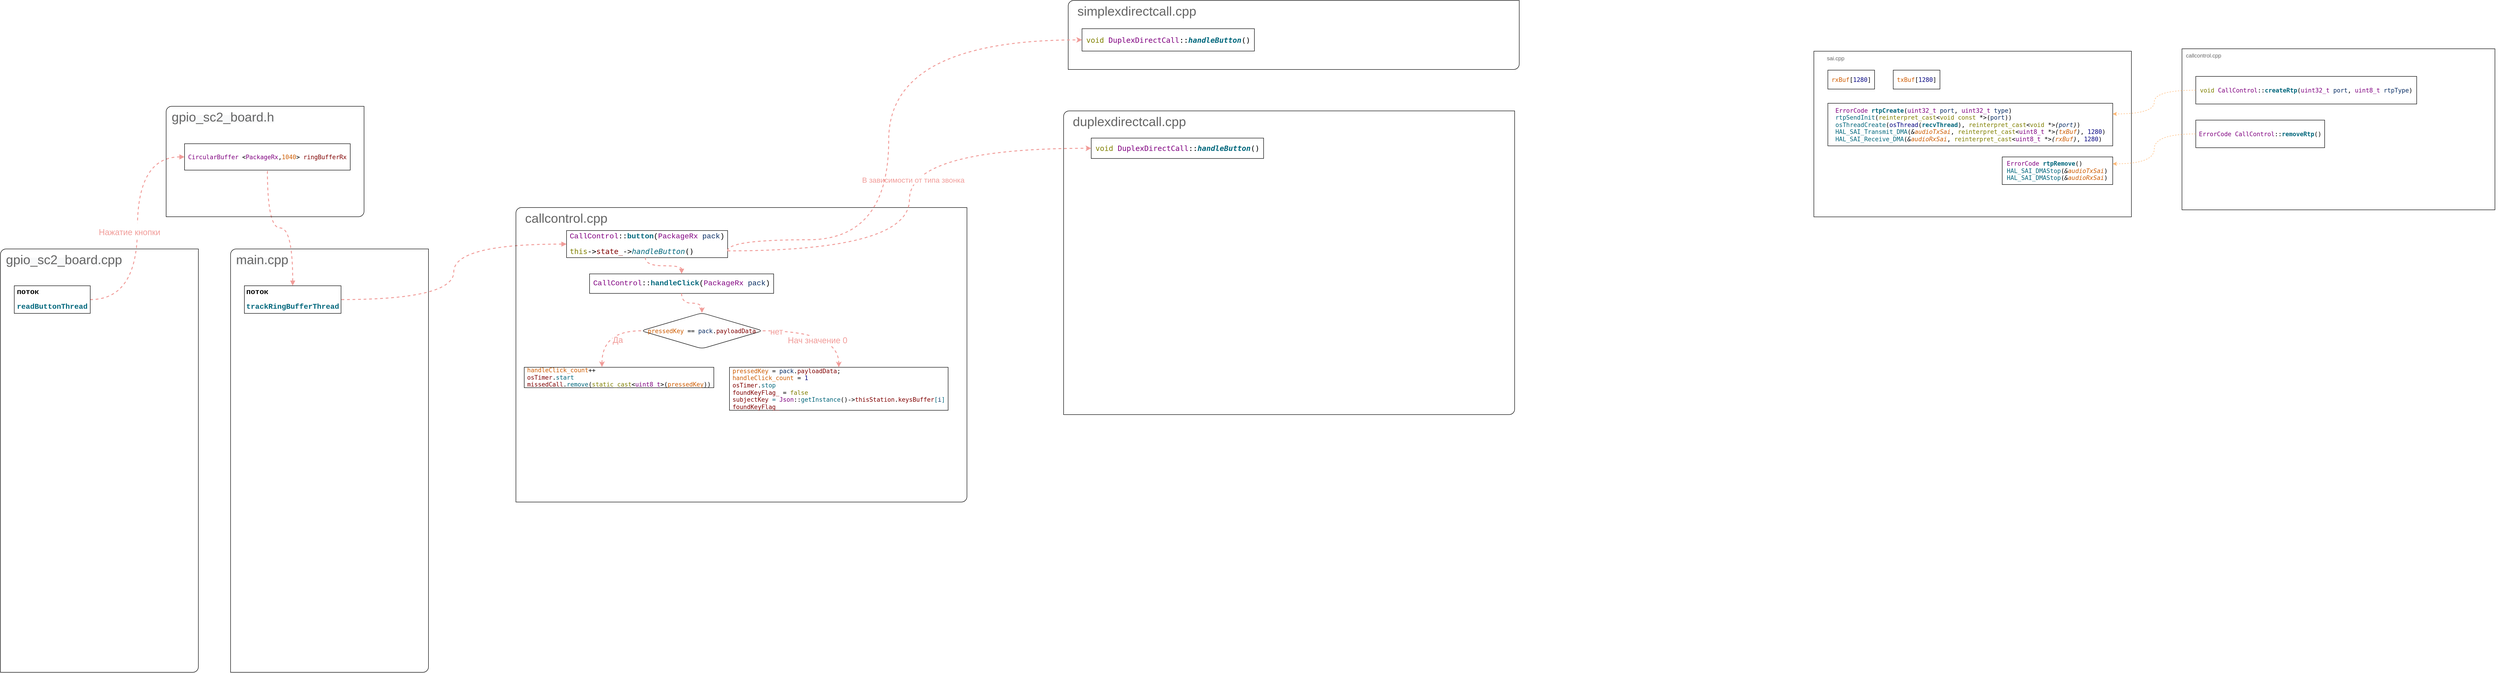 <mxfile version="19.0.2" type="device"><diagram id="HFC4o7VXz8tdsgXvQ095" name="Page-1"><mxGraphModel dx="3573" dy="2411" grid="1" gridSize="10" guides="1" tooltips="1" connect="1" arrows="1" fold="1" page="1" pageScale="1" pageWidth="2336" pageHeight="1654" math="0" shadow="0"><root><mxCell id="0"/><mxCell id="1" parent="0"/><object label="" id="BfFagwlpjobnbaaKY8XI-5"><mxCell style="endArrow=none;html=1;strokeWidth=2;rounded=0;entryX=1;entryY=0.5;entryDx=0;entryDy=0;exitX=0;exitY=0.5;exitDx=0;exitDy=0;edgeStyle=orthogonalEdgeStyle;curved=1;dashed=1;fillColor=#f8cecc;strokeColor=#F19C99;startArrow=block;startFill=1;" parent="1" source="BfFagwlpjobnbaaKY8XI-2" target="BfFagwlpjobnbaaKY8XI-1" edge="1"><mxGeometry width="50" height="50" relative="1" as="geometry"><mxPoint x="570" y="340" as="sourcePoint"/><mxPoint x="620" y="290" as="targetPoint"/></mxGeometry></mxCell></object><mxCell id="3C1o2CG4XGcSqVxZhcWw-43" value="&lt;font color=&quot;#f19c99&quot; style=&quot;font-size: 18px;&quot;&gt;Нажатие кнопки&lt;/font&gt;" style="edgeLabel;html=1;align=center;verticalAlign=middle;resizable=0;points=[];fontSize=28;fontColor=#666666;" parent="BfFagwlpjobnbaaKY8XI-5" vertex="1" connectable="0"><mxGeometry x="-0.072" relative="1" as="geometry"><mxPoint x="-18" y="23" as="offset"/></mxGeometry></mxCell><mxCell id="BfFagwlpjobnbaaKY8XI-10" value="" style="endArrow=none;html=1;rounded=0;fontColor=default;entryX=0.5;entryY=1;entryDx=0;entryDy=0;exitX=0.5;exitY=0;exitDx=0;exitDy=0;edgeStyle=orthogonalEdgeStyle;curved=1;dashed=1;strokeColor=#F19C99;strokeWidth=2;fillColor=#f8cecc;startArrow=block;startFill=1;" parent="1" source="BfFagwlpjobnbaaKY8XI-7" target="BfFagwlpjobnbaaKY8XI-2" edge="1"><mxGeometry width="50" height="50" relative="1" as="geometry"><mxPoint x="440" y="320" as="sourcePoint"/><mxPoint x="490" y="270" as="targetPoint"/></mxGeometry></mxCell><mxCell id="BfFagwlpjobnbaaKY8XI-11" value="" style="endArrow=none;dashed=1;html=1;strokeWidth=2;rounded=0;fontColor=default;curved=1;entryX=1;entryY=0.5;entryDx=0;entryDy=0;exitX=0;exitY=0.5;exitDx=0;exitDy=0;edgeStyle=orthogonalEdgeStyle;strokeColor=#F19C99;fillColor=#f8cecc;startArrow=block;startFill=1;" parent="1" source="BfFagwlpjobnbaaKY8XI-6" target="BfFagwlpjobnbaaKY8XI-7" edge="1"><mxGeometry width="50" height="50" relative="1" as="geometry"><mxPoint x="440" y="320" as="sourcePoint"/><mxPoint x="490" y="270" as="targetPoint"/></mxGeometry></mxCell><mxCell id="3C1o2CG4XGcSqVxZhcWw-24" value="" style="group" parent="1" vertex="1" connectable="0"><mxGeometry x="-500" y="-200" width="430" height="920" as="geometry"/></mxCell><mxCell id="3C1o2CG4XGcSqVxZhcWw-22" value="" style="verticalLabelPosition=bottom;verticalAlign=top;html=1;shape=mxgraph.basic.diag_round_rect;dx=6;rounded=1;fontSize=15;fontColor=#FF3333;fillColor=none;" parent="3C1o2CG4XGcSqVxZhcWw-24" vertex="1"><mxGeometry width="430" height="920" as="geometry"/></mxCell><mxCell id="3C1o2CG4XGcSqVxZhcWw-23" value="&lt;span style=&quot;font-family: Helvetica; font-style: normal; font-variant-ligatures: normal; font-variant-caps: normal; font-weight: 400; letter-spacing: normal; orphans: 2; text-align: left; text-indent: 0px; text-transform: none; widows: 2; word-spacing: 0px; -webkit-text-stroke-width: 0px; background-color: rgb(248, 249, 250); text-decoration-thickness: initial; text-decoration-style: initial; text-decoration-color: initial; float: none; display: inline !important;&quot;&gt;&lt;font color=&quot;#666666&quot; style=&quot;font-size: 28px;&quot;&gt;gpio_sc2_board.cpp&lt;/font&gt;&lt;/span&gt;" style="text;whiteSpace=wrap;html=1;fontSize=15;fontColor=#FF3333;" parent="3C1o2CG4XGcSqVxZhcWw-24" vertex="1"><mxGeometry x="10" y="-0.004" width="160" height="78.857" as="geometry"/></mxCell><mxCell id="BfFagwlpjobnbaaKY8XI-1" value="&lt;pre style=&quot;background: transparent; font-family: &amp;quot;Liberation Mono&amp;quot;, monospace; font-size: 10pt; text-align: start;&quot; class=&quot;western&quot;&gt;&lt;font color=&quot;#000000&quot;&gt;&lt;font style=&quot;font-size: 12pt;&quot;&gt;&lt;span style=&quot;background: transparent;&quot;&gt;&lt;b style=&quot;&quot;&gt;поток&lt;font color=&quot;#00677c&quot;&gt; &lt;/font&gt;&lt;/b&gt;&lt;/span&gt;&lt;/font&gt;&lt;/font&gt;&lt;/pre&gt;&lt;pre style=&quot;background: transparent; font-family: &amp;quot;Liberation Mono&amp;quot;, monospace; font-size: 10pt; text-align: start;&quot; class=&quot;western&quot;&gt;&lt;font color=&quot;#000000&quot;&gt;&lt;font style=&quot;font-size: 12pt;&quot;&gt;&lt;span style=&quot;background: transparent;&quot;&gt;&lt;font color=&quot;#00677c&quot;&gt;&lt;b&gt;readButtonThread&lt;/b&gt;&lt;/font&gt;&lt;/span&gt;&lt;/font&gt;&lt;/font&gt;&lt;/pre&gt;" style="rounded=0;whiteSpace=wrap;html=1;" parent="3C1o2CG4XGcSqVxZhcWw-24" vertex="1"><mxGeometry x="30" y="80" width="165.1" height="60" as="geometry"/></mxCell><mxCell id="3C1o2CG4XGcSqVxZhcWw-29" value="" style="group" parent="1" vertex="1" connectable="0"><mxGeometry y="-200" width="430" height="920" as="geometry"/></mxCell><mxCell id="3C1o2CG4XGcSqVxZhcWw-30" value="" style="verticalLabelPosition=bottom;verticalAlign=top;html=1;shape=mxgraph.basic.diag_round_rect;dx=6;rounded=1;fontSize=15;fontColor=#FF3333;fillColor=none;" parent="3C1o2CG4XGcSqVxZhcWw-29" vertex="1"><mxGeometry width="430" height="920" as="geometry"/></mxCell><mxCell id="3C1o2CG4XGcSqVxZhcWw-31" value="&lt;span style=&quot;font-family: Helvetica; font-style: normal; font-variant-ligatures: normal; font-variant-caps: normal; font-weight: 400; letter-spacing: normal; orphans: 2; text-align: left; text-indent: 0px; text-transform: none; widows: 2; word-spacing: 0px; -webkit-text-stroke-width: 0px; background-color: rgb(248, 249, 250); text-decoration-thickness: initial; text-decoration-style: initial; text-decoration-color: initial; float: none; line-height: 1.2; display: inline !important;&quot;&gt;&lt;font color=&quot;#666666&quot; style=&quot;font-size: 28px;&quot;&gt;main.cpp&lt;/font&gt;&lt;/span&gt;" style="text;whiteSpace=wrap;html=1;fontSize=15;fontColor=#FF3333;" parent="3C1o2CG4XGcSqVxZhcWw-29" vertex="1"><mxGeometry x="10" width="130" height="33.71" as="geometry"/></mxCell><mxCell id="BfFagwlpjobnbaaKY8XI-7" value="&lt;pre style=&quot;background: transparent; font-family: &amp;quot;Liberation Mono&amp;quot;, monospace; font-size: 10pt; text-align: start;&quot; class=&quot;western&quot;&gt;&lt;font color=&quot;#000000&quot;&gt;&lt;font style=&quot;font-size: 12pt;&quot;&gt;&lt;span style=&quot;background: transparent;&quot;&gt;&lt;b style=&quot;&quot;&gt;поток&lt;font color=&quot;#00677c&quot;&gt; &lt;/font&gt;&lt;/b&gt;&lt;/span&gt;&lt;/font&gt;&lt;/font&gt;&lt;/pre&gt;&lt;pre style=&quot;background: transparent; font-family: &amp;quot;Liberation Mono&amp;quot;, monospace; font-size: 10pt; text-align: start;&quot; class=&quot;western&quot;&gt;&lt;pre style=&quot;background: transparent; font-family: &amp;quot;Liberation Mono&amp;quot;, monospace; font-size: 10pt;&quot; class=&quot;western&quot;&gt;&lt;font color=&quot;#000000&quot;&gt;&lt;font color=&quot;#00677c&quot;&gt;&lt;font style=&quot;font-size: 12pt;&quot;&gt;&lt;b&gt;trackRingBufferThread&lt;/b&gt;&lt;/font&gt;&lt;/font&gt;&lt;/font&gt;&lt;/pre&gt;&lt;/pre&gt;" style="rounded=0;whiteSpace=wrap;html=1;" parent="3C1o2CG4XGcSqVxZhcWw-29" vertex="1"><mxGeometry x="30" y="80" width="210" height="60" as="geometry"/></mxCell><mxCell id="3C1o2CG4XGcSqVxZhcWw-33" value="" style="group" parent="1" vertex="1" connectable="0"><mxGeometry x="-140" y="-510" width="430" height="240" as="geometry"/></mxCell><mxCell id="3C1o2CG4XGcSqVxZhcWw-34" value="" style="verticalLabelPosition=bottom;verticalAlign=top;html=1;shape=mxgraph.basic.diag_round_rect;dx=6;rounded=1;fontSize=15;fontColor=#FF3333;fillColor=none;" parent="3C1o2CG4XGcSqVxZhcWw-33" vertex="1"><mxGeometry width="430" height="240" as="geometry"/></mxCell><mxCell id="3C1o2CG4XGcSqVxZhcWw-35" value="&lt;span style=&quot;font-family: Helvetica; font-style: normal; font-variant-ligatures: normal; font-variant-caps: normal; font-weight: 400; letter-spacing: normal; orphans: 2; text-align: left; text-indent: 0px; text-transform: none; widows: 2; word-spacing: 0px; -webkit-text-stroke-width: 0px; background-color: rgb(248, 249, 250); text-decoration-thickness: initial; text-decoration-style: initial; text-decoration-color: initial; float: none; display: inline !important;&quot;&gt;&lt;font color=&quot;#666666&quot; style=&quot;font-size: 28px;&quot;&gt;gpio_sc2_board.h&lt;/font&gt;&lt;/span&gt;" style="text;whiteSpace=wrap;html=1;fontSize=15;fontColor=#FF3333;" parent="3C1o2CG4XGcSqVxZhcWw-33" vertex="1"><mxGeometry x="10" y="-0.001" width="160" height="18.857" as="geometry"/></mxCell><mxCell id="BfFagwlpjobnbaaKY8XI-2" value="&lt;pre style=&quot;background: transparent; font-family: &amp;quot;Liberation Mono&amp;quot;, monospace; font-size: 10pt; text-align: start;&quot; class=&quot;western&quot;&gt;&lt;pre style=&quot;font-size: medium; margin-top: 0px; margin-bottom: 0px;&quot;&gt;&lt;span style=&quot;color: rgb(128, 0, 128);&quot;&gt;CircularBuffer&lt;/span&gt;&lt;span style=&quot;color: rgb(192, 192, 192);&quot;&gt; &lt;/span&gt;&amp;lt;&lt;span style=&quot;color: rgb(128, 0, 128);&quot;&gt;PackageRx&lt;/span&gt;,&lt;span style=&quot;color: rgb(206, 92, 0);&quot;&gt;1040&lt;/span&gt;&amp;gt;&lt;span style=&quot;color: rgb(192, 192, 192);&quot;&gt; &lt;/span&gt;&lt;span style=&quot;color: rgb(128, 0, 0);&quot;&gt;ringBufferRx&lt;/span&gt;&lt;/pre&gt;&lt;/pre&gt;" style="rounded=0;whiteSpace=wrap;html=1;" parent="3C1o2CG4XGcSqVxZhcWw-33" vertex="1"><mxGeometry x="40" y="81.304" width="360" height="57.391" as="geometry"/></mxCell><mxCell id="3C1o2CG4XGcSqVxZhcWw-37" value="" style="group" parent="1" vertex="1" connectable="0"><mxGeometry x="620" y="-290" width="980" height="650" as="geometry"/></mxCell><mxCell id="3C1o2CG4XGcSqVxZhcWw-38" value="" style="verticalLabelPosition=bottom;verticalAlign=top;html=1;shape=mxgraph.basic.diag_round_rect;dx=6;rounded=1;fontSize=15;fontColor=#FF3333;fillColor=none;" parent="3C1o2CG4XGcSqVxZhcWw-37" vertex="1"><mxGeometry width="980" height="640" as="geometry"/></mxCell><mxCell id="3C1o2CG4XGcSqVxZhcWw-39" value="&lt;font color=&quot;#666666&quot;&gt;&lt;span style=&quot;font-size: 28px;&quot;&gt;callcontrol.cpp&lt;/span&gt;&lt;/font&gt;" style="text;whiteSpace=wrap;html=1;fontSize=15;fontColor=#FF3333;" parent="3C1o2CG4XGcSqVxZhcWw-37" vertex="1"><mxGeometry x="18.058" width="234.76" height="23.817" as="geometry"/></mxCell><mxCell id="BfFagwlpjobnbaaKY8XI-6" value="&lt;pre style=&quot;background: transparent; font-family: &amp;quot;Liberation Mono&amp;quot;, monospace; text-align: start; font-size: 10pt;&quot; class=&quot;western&quot;&gt;&lt;font color=&quot;#800080&quot;&gt;&lt;font style=&quot;font-size: 12pt;&quot;&gt;CallControl&lt;/font&gt;&lt;/font&gt;&lt;font style=&quot;font-size: 12pt;&quot;&gt;::&lt;/font&gt;&lt;font color=&quot;#00677c&quot;&gt;&lt;font style=&quot;font-size: 12pt;&quot;&gt;&lt;b&gt;button&lt;/b&gt;&lt;/font&gt;&lt;/font&gt;&lt;font style=&quot;font-size: 12pt;&quot;&gt;(&lt;/font&gt;&lt;font color=&quot;#800080&quot;&gt;&lt;font style=&quot;font-size: 12pt;&quot;&gt;PackageRx&lt;/font&gt;&lt;/font&gt;&lt;font color=&quot;#c0c0c0&quot;&gt;&lt;font style=&quot;font-size: 12pt;&quot;&gt; &lt;/font&gt;&lt;/font&gt;&lt;font color=&quot;#092e64&quot;&gt;&lt;font style=&quot;font-size: 12pt;&quot;&gt;pack&lt;/font&gt;&lt;/font&gt;&lt;font style=&quot;font-size: 12pt;&quot;&gt;)&lt;/font&gt;&lt;/pre&gt;&lt;pre style=&quot;background: transparent; font-family: &amp;quot;Liberation Mono&amp;quot;, monospace; text-align: start; font-size: 10pt;&quot; class=&quot;western&quot;&gt;&lt;font style=&quot;font-size: 16px;&quot;&gt;&lt;pre style=&quot;margin-top: 0px; margin-bottom: 0px;&quot;&gt;&lt;span style=&quot;color: rgb(128, 128, 0);&quot;&gt;this&lt;/span&gt;-&amp;gt;&lt;span style=&quot;color: rgb(128, 0, 0);&quot;&gt;state_&lt;/span&gt;-&amp;gt;&lt;span style=&quot;font-style: italic; color: rgb(0, 103, 124);&quot;&gt;handleButton&lt;/span&gt;()&lt;/pre&gt;&lt;/font&gt;&lt;/pre&gt;" style="rounded=0;whiteSpace=wrap;html=1;" parent="3C1o2CG4XGcSqVxZhcWw-37" vertex="1"><mxGeometry x="110" y="50" width="350" height="58.87" as="geometry"/></mxCell><mxCell id="3C1o2CG4XGcSqVxZhcWw-1" value="&lt;pre style=&quot;background: transparent; font-family: &amp;quot;Liberation Mono&amp;quot;, monospace; font-size: 10pt; text-align: start;&quot; class=&quot;western&quot;&gt;&lt;pre style=&quot;background: transparent; font-family: &amp;quot;Liberation Mono&amp;quot;, monospace; font-size: 10pt;&quot; class=&quot;western&quot;&gt;&lt;font color=&quot;#000000&quot;&gt;&lt;font color=&quot;#800080&quot;&gt;&lt;font style=&quot;font-size: 12pt;&quot;&gt;CallControl&lt;/font&gt;&lt;/font&gt;&lt;font style=&quot;font-size: 12pt;&quot;&gt;::&lt;/font&gt;&lt;font color=&quot;#00677c&quot;&gt;&lt;font style=&quot;font-size: 12pt;&quot;&gt;&lt;b&gt;handleClick&lt;/b&gt;&lt;/font&gt;&lt;/font&gt;&lt;font style=&quot;font-size: 12pt;&quot;&gt;(&lt;/font&gt;&lt;font color=&quot;#800080&quot;&gt;&lt;font style=&quot;font-size: 12pt;&quot;&gt;PackageRx&lt;/font&gt;&lt;/font&gt;&lt;font color=&quot;#c0c0c0&quot;&gt;&lt;font style=&quot;font-size: 12pt;&quot;&gt; &lt;/font&gt;&lt;/font&gt;&lt;font color=&quot;#092e64&quot;&gt;&lt;font style=&quot;font-size: 12pt;&quot;&gt;pack&lt;/font&gt;&lt;/font&gt;&lt;font style=&quot;font-size: 12pt;&quot;&gt;)&lt;/font&gt;&lt;/font&gt;&lt;/pre&gt;&lt;/pre&gt;" style="rounded=0;whiteSpace=wrap;html=1;" parent="3C1o2CG4XGcSqVxZhcWw-37" vertex="1"><mxGeometry x="160" y="144.197" width="400" height="42.39" as="geometry"/></mxCell><mxCell id="3C1o2CG4XGcSqVxZhcWw-42" value="" style="endArrow=none;dashed=1;html=1;strokeWidth=2;rounded=0;fontSize=11;fontColor=default;curved=1;entryX=0.489;entryY=1;entryDx=0;entryDy=0;strokeColor=#F19C99;fillColor=#f8cecc;startArrow=block;startFill=1;entryPerimeter=0;exitX=0.5;exitY=0;exitDx=0;exitDy=0;edgeStyle=orthogonalEdgeStyle;" parent="3C1o2CG4XGcSqVxZhcWw-37" source="3C1o2CG4XGcSqVxZhcWw-1" target="BfFagwlpjobnbaaKY8XI-6" edge="1"><mxGeometry width="50" height="50" relative="1" as="geometry"><mxPoint x="688.617" y="-46.565" as="sourcePoint"/><mxPoint x="476.841" y="-39.5" as="targetPoint"/></mxGeometry></mxCell><mxCell id="3C1o2CG4XGcSqVxZhcWw-46" value="&lt;pre style=&quot;color: rgb(0, 0, 0); font-size: medium; text-align: start; margin-top: 0px; margin-bottom: 0px;&quot;&gt;&lt;span style=&quot;color: rgb(206, 92, 0);&quot;&gt;pressedKey&lt;/span&gt;&lt;span style=&quot;color: rgb(192, 192, 192);&quot;&gt; &lt;/span&gt;==&lt;span style=&quot;color: rgb(192, 192, 192);&quot;&gt; &lt;/span&gt;&lt;span style=&quot;color: rgb(9, 46, 100);&quot;&gt;pack&lt;/span&gt;.&lt;span style=&quot;color: rgb(128, 0, 0);&quot;&gt;payloadData&lt;/span&gt;&lt;/pre&gt;" style="shape=rhombus;perimeter=rhombusPerimeter;whiteSpace=wrap;html=1;align=center;rounded=1;fontSize=18;fontColor=#F19C99;fillColor=none;" parent="3C1o2CG4XGcSqVxZhcWw-37" vertex="1"><mxGeometry x="272.001" y="228.977" width="264.31" height="77.719" as="geometry"/></mxCell><mxCell id="3C1o2CG4XGcSqVxZhcWw-48" value="" style="endArrow=classic;html=1;rounded=0;dashed=1;fontSize=18;fontColor=#F19C99;strokeColor=#F19C99;strokeWidth=2;curved=1;exitX=0.5;exitY=1;exitDx=0;exitDy=0;entryX=0.5;entryY=0;entryDx=0;entryDy=0;edgeStyle=orthogonalEdgeStyle;" parent="3C1o2CG4XGcSqVxZhcWw-37" source="3C1o2CG4XGcSqVxZhcWw-1" target="3C1o2CG4XGcSqVxZhcWw-46" edge="1"><mxGeometry width="50" height="50" relative="1" as="geometry"><mxPoint x="702.736" y="445.752" as="sourcePoint"/><mxPoint x="773.328" y="408.82" as="targetPoint"/></mxGeometry></mxCell><mxCell id="3C1o2CG4XGcSqVxZhcWw-49" value="&lt;pre style=&quot;color: rgb(0, 0, 0); font-size: medium; text-align: start; margin-top: 0px; margin-bottom: 0px;&quot;&gt;&lt;pre style=&quot;margin-top: 0px; margin-bottom: 0px;&quot;&gt;&lt;span style=&quot;color: rgb(206, 92, 0);&quot;&gt;pressedKey&lt;/span&gt;&lt;span style=&quot;color: rgb(192, 192, 192);&quot;&gt; &lt;/span&gt;=&lt;span style=&quot;color: rgb(192, 192, 192);&quot;&gt; &lt;/span&gt;&lt;span style=&quot;color: rgb(9, 46, 100);&quot;&gt;pack&lt;/span&gt;.&lt;span style=&quot;color: rgb(128, 0, 0);&quot;&gt;payloadData&lt;/span&gt;;&lt;/pre&gt;&lt;pre style=&quot;margin-top: 0px; margin-bottom: 0px;&quot;&gt;&lt;span style=&quot;color: rgb(206, 92, 0);&quot;&gt;handleClick_count&lt;/span&gt;&lt;span style=&quot;color: rgb(192, 192, 192);&quot;&gt; &lt;/span&gt;=&lt;span style=&quot;color: rgb(192, 192, 192);&quot;&gt; &lt;/span&gt;&lt;span style=&quot;color: rgb(0, 0, 128);&quot;&gt;1&lt;/span&gt;&lt;/pre&gt;&lt;pre style=&quot;margin-top: 0px; margin-bottom: 0px;&quot;&gt;&lt;span style=&quot;color: rgb(128, 0, 0);&quot;&gt;osTimer&lt;/span&gt;.&lt;span style=&quot;color: rgb(0, 103, 124);&quot;&gt;stop&lt;/span&gt;&lt;/pre&gt;&lt;pre style=&quot;margin-top: 0px; margin-bottom: 0px;&quot;&gt;&lt;span style=&quot;color: rgb(128, 0, 0);&quot;&gt;foundKeyFlag_&lt;/span&gt;&lt;span style=&quot;color: rgb(192, 192, 192);&quot;&gt; &lt;/span&gt;=&lt;span style=&quot;color: rgb(192, 192, 192);&quot;&gt; &lt;/span&gt;&lt;span style=&quot;color: rgb(128, 128, 0);&quot;&gt;false&lt;/span&gt;&lt;/pre&gt;&lt;pre style=&quot;margin-top: 0px; margin-bottom: 0px;&quot;&gt;&lt;span style=&quot;color: rgb(128, 0, 0);&quot;&gt;subjectKey&lt;/span&gt;&lt;span style=&quot;color: rgb(192, 192, 192);&quot;&gt; &lt;/span&gt;&lt;span style=&quot;color: rgb(0, 103, 124);&quot;&gt;=&lt;/span&gt;&lt;span style=&quot;color: rgb(192, 192, 192);&quot;&gt; &lt;/span&gt;&lt;span style=&quot;color: rgb(128, 0, 128);&quot;&gt;Json&lt;/span&gt;::&lt;span style=&quot;color: rgb(0, 103, 124);&quot;&gt;getInstance&lt;/span&gt;()-&amp;gt;&lt;span style=&quot;color: rgb(128, 0, 0);&quot;&gt;thisStation&lt;/span&gt;.&lt;span style=&quot;color: rgb(128, 0, 0);&quot;&gt;keysBuffer&lt;/span&gt;&lt;span style=&quot;color: rgb(0, 103, 124);&quot;&gt;[&lt;/span&gt;&lt;span style=&quot;color: rgb(9, 46, 100);&quot;&gt;i&lt;/span&gt;&lt;span style=&quot;color: rgb(0, 103, 124);&quot;&gt;]&lt;/span&gt;&lt;/pre&gt;&lt;pre style=&quot;margin-top: 0px; margin-bottom: 0px;&quot;&gt;&lt;span style=&quot;color: rgb(128, 0, 0);&quot;&gt;foundKeyFlag_&lt;/span&gt;&lt;/pre&gt;&lt;/pre&gt;" style="rounded=0;whiteSpace=wrap;html=1;fontSize=18;fontColor=#F19C99;fillColor=none;" parent="3C1o2CG4XGcSqVxZhcWw-37" vertex="1"><mxGeometry x="464" y="347.159" width="475.07" height="93.452" as="geometry"/></mxCell><mxCell id="3C1o2CG4XGcSqVxZhcWw-50" value="" style="endArrow=classic;html=1;rounded=0;dashed=1;fontSize=18;fontColor=#F19C99;strokeColor=#F19C99;strokeWidth=2;curved=1;exitX=1;exitY=0.5;exitDx=0;exitDy=0;entryX=0.5;entryY=0;entryDx=0;entryDy=0;edgeStyle=orthogonalEdgeStyle;" parent="3C1o2CG4XGcSqVxZhcWw-37" source="3C1o2CG4XGcSqVxZhcWw-46" target="3C1o2CG4XGcSqVxZhcWw-49" edge="1"><mxGeometry width="50" height="50" relative="1" as="geometry"><mxPoint x="588.1" y="327.57" as="sourcePoint"/><mxPoint x="630.302" y="290.639" as="targetPoint"/></mxGeometry></mxCell><mxCell id="3C1o2CG4XGcSqVxZhcWw-51" value="Нач значение 0" style="edgeLabel;html=1;align=center;verticalAlign=middle;resizable=0;points=[];fontSize=18;fontColor=#F19C99;" parent="3C1o2CG4XGcSqVxZhcWw-50" vertex="1" connectable="0"><mxGeometry x="-0.722" y="-1" relative="1" as="geometry"><mxPoint x="84" y="20" as="offset"/></mxGeometry></mxCell><mxCell id="3C1o2CG4XGcSqVxZhcWw-56" value="нет" style="edgeLabel;html=1;align=center;verticalAlign=middle;resizable=0;points=[];fontSize=18;fontColor=#F19C99;" parent="3C1o2CG4XGcSqVxZhcWw-50" vertex="1" connectable="0"><mxGeometry x="-0.763" y="-2" relative="1" as="geometry"><mxPoint as="offset"/></mxGeometry></mxCell><mxCell id="3C1o2CG4XGcSqVxZhcWw-52" value="&lt;pre style=&quot;color: rgb(0, 0, 0); font-size: medium; text-align: start; margin-top: 0px; margin-bottom: 0px;&quot;&gt;&lt;span style=&quot;color: rgb(206, 92, 0);&quot;&gt;handleClick_count&lt;/span&gt;++&lt;/pre&gt;&lt;pre style=&quot;color: rgb(0, 0, 0); font-size: medium; text-align: start; margin-top: 0px; margin-bottom: 0px;&quot;&gt;&lt;pre style=&quot;margin-top: 0px; margin-bottom: 0px;&quot;&gt;&lt;span style=&quot;color: rgb(128, 0, 0);&quot;&gt;osTimer&lt;/span&gt;.&lt;span style=&quot;color: rgb(0, 103, 124);&quot;&gt;start&lt;/span&gt;&lt;/pre&gt;&lt;pre style=&quot;margin-top: 0px; margin-bottom: 0px;&quot;&gt;&lt;span style=&quot;color: rgb(128, 0, 0);&quot;&gt;missedCall&lt;/span&gt;.&lt;span style=&quot;color: rgb(0, 103, 124);&quot;&gt;remove&lt;/span&gt;(&lt;span style=&quot;color: rgb(128, 128, 0);&quot;&gt;static_cast&lt;/span&gt;&amp;lt;&lt;span style=&quot;color: rgb(128, 0, 128);&quot;&gt;uint8_t&lt;/span&gt;&amp;gt;(&lt;span style=&quot;color: rgb(206, 92, 0);&quot;&gt;pressedKey&lt;/span&gt;))&lt;/pre&gt;&lt;/pre&gt;" style="rounded=0;whiteSpace=wrap;html=1;fontSize=18;fontColor=#F19C99;fillColor=none;" parent="3C1o2CG4XGcSqVxZhcWw-37" vertex="1"><mxGeometry x="18.06" y="347.159" width="411.94" height="44.318" as="geometry"/></mxCell><mxCell id="3C1o2CG4XGcSqVxZhcWw-53" value="" style="endArrow=classic;html=1;rounded=0;dashed=1;fontSize=18;fontColor=#F19C99;strokeColor=#F19C99;strokeWidth=2;curved=1;exitX=0;exitY=0.5;exitDx=0;exitDy=0;entryX=0.41;entryY=-0.014;entryDx=0;entryDy=0;edgeStyle=orthogonalEdgeStyle;entryPerimeter=0;" parent="3C1o2CG4XGcSqVxZhcWw-37" source="3C1o2CG4XGcSqVxZhcWw-46" target="3C1o2CG4XGcSqVxZhcWw-52" edge="1"><mxGeometry width="50" height="50" relative="1" as="geometry"><mxPoint x="474.001" y="275.223" as="sourcePoint"/><mxPoint x="647.535" y="349.73" as="targetPoint"/></mxGeometry></mxCell><mxCell id="3C1o2CG4XGcSqVxZhcWw-55" value="Да" style="edgeLabel;html=1;align=center;verticalAlign=middle;resizable=0;points=[];fontSize=18;fontColor=#F19C99;" parent="3C1o2CG4XGcSqVxZhcWw-53" vertex="1" connectable="0"><mxGeometry x="-0.372" y="20" relative="1" as="geometry"><mxPoint as="offset"/></mxGeometry></mxCell><mxCell id="3C1o2CG4XGcSqVxZhcWw-57" value="" style="group" parent="1" vertex="1" connectable="0"><mxGeometry x="1810" y="-500" width="980" height="660" as="geometry"/></mxCell><mxCell id="3C1o2CG4XGcSqVxZhcWw-58" value="" style="verticalLabelPosition=bottom;verticalAlign=top;html=1;shape=mxgraph.basic.diag_round_rect;dx=6;rounded=1;fontSize=15;fontColor=#FF3333;fillColor=none;" parent="3C1o2CG4XGcSqVxZhcWw-57" vertex="1"><mxGeometry width="980" height="660" as="geometry"/></mxCell><mxCell id="3C1o2CG4XGcSqVxZhcWw-59" value="&lt;font color=&quot;#666666&quot;&gt;&lt;span style=&quot;font-size: 28px;&quot;&gt;duplexdirectcall.cpp&lt;/span&gt;&lt;/font&gt;" style="text;whiteSpace=wrap;html=1;fontSize=15;fontColor=#FF3333;" parent="3C1o2CG4XGcSqVxZhcWw-57" vertex="1"><mxGeometry x="18.058" width="234.76" height="23.817" as="geometry"/></mxCell><mxCell id="3C1o2CG4XGcSqVxZhcWw-72" value="&lt;pre style=&quot;color: rgb(0, 0, 0); text-align: start; margin-top: 0px; margin-bottom: 0px;&quot;&gt;&lt;span style=&quot;color: rgb(128, 128, 0);&quot;&gt;void&lt;/span&gt;&lt;span style=&quot;color: rgb(192, 192, 192);&quot;&gt; &lt;/span&gt;&lt;span style=&quot;color: rgb(128, 0, 128);&quot;&gt;DuplexDirectCall&lt;/span&gt;::&lt;span style=&quot;font-weight: 700; font-style: italic; color: rgb(0, 103, 124);&quot;&gt;handleButton&lt;/span&gt;()&lt;/pre&gt;" style="rounded=0;whiteSpace=wrap;html=1;fontSize=16;fontColor=#F19C99;fillColor=none;" parent="3C1o2CG4XGcSqVxZhcWw-57" vertex="1"><mxGeometry x="60" y="59.091" width="374.56" height="44.318" as="geometry"/></mxCell><mxCell id="3C1o2CG4XGcSqVxZhcWw-73" value="" style="endArrow=classic;html=1;rounded=0;dashed=1;fontSize=16;fontColor=#F19C99;strokeColor=#F19C99;strokeWidth=2;curved=1;exitX=1;exitY=0.75;exitDx=0;exitDy=0;entryX=0;entryY=0.5;entryDx=0;entryDy=0;edgeStyle=orthogonalEdgeStyle;" parent="1" source="BfFagwlpjobnbaaKY8XI-6" target="3C1o2CG4XGcSqVxZhcWw-72" edge="1"><mxGeometry width="50" height="50" relative="1" as="geometry"><mxPoint x="1950" y="-180" as="sourcePoint"/><mxPoint x="2000" y="-230" as="targetPoint"/></mxGeometry></mxCell><mxCell id="3C1o2CG4XGcSqVxZhcWw-74" value="В зависимости от типа звонка" style="edgeLabel;html=1;align=center;verticalAlign=middle;resizable=0;points=[];fontSize=16;fontColor=#F19C99;" parent="3C1o2CG4XGcSqVxZhcWw-73" vertex="1" connectable="0"><mxGeometry x="0.084" y="-8" relative="1" as="geometry"><mxPoint as="offset"/></mxGeometry></mxCell><mxCell id="3C1o2CG4XGcSqVxZhcWw-76" value="" style="group" parent="1" vertex="1" connectable="0"><mxGeometry x="1820" y="-740" width="980" height="150" as="geometry"/></mxCell><mxCell id="3C1o2CG4XGcSqVxZhcWw-77" value="" style="verticalLabelPosition=bottom;verticalAlign=top;html=1;shape=mxgraph.basic.diag_round_rect;dx=6;rounded=1;fontSize=15;fontColor=#FF3333;fillColor=none;" parent="3C1o2CG4XGcSqVxZhcWw-76" vertex="1"><mxGeometry width="980" height="150" as="geometry"/></mxCell><mxCell id="3C1o2CG4XGcSqVxZhcWw-78" value="&lt;font color=&quot;#666666&quot;&gt;&lt;span style=&quot;font-size: 28px;&quot;&gt;simplexdirectcall.cpp&lt;/span&gt;&lt;/font&gt;" style="text;whiteSpace=wrap;html=1;fontSize=15;fontColor=#FF3333;" parent="3C1o2CG4XGcSqVxZhcWw-76" vertex="1"><mxGeometry x="18.058" width="234.76" height="5.413" as="geometry"/></mxCell><mxCell id="3C1o2CG4XGcSqVxZhcWw-79" value="&lt;pre style=&quot;color: rgb(0, 0, 0); text-align: start; margin-top: 0px; margin-bottom: 0px;&quot;&gt;&lt;span style=&quot;color: rgb(128, 128, 0);&quot;&gt;void&lt;/span&gt;&lt;span style=&quot;color: rgb(192, 192, 192);&quot;&gt; &lt;/span&gt;&lt;span style=&quot;color: rgb(128, 0, 128);&quot;&gt;DuplexDirectCall&lt;/span&gt;::&lt;span style=&quot;font-weight: 700; font-style: italic; color: rgb(0, 103, 124);&quot;&gt;handleButton&lt;/span&gt;()&lt;/pre&gt;" style="rounded=0;whiteSpace=wrap;html=1;fontSize=16;fontColor=#F19C99;fillColor=none;" parent="3C1o2CG4XGcSqVxZhcWw-76" vertex="1"><mxGeometry x="30" y="61.36" width="374.56" height="48.64" as="geometry"/></mxCell><mxCell id="3C1o2CG4XGcSqVxZhcWw-80" value="" style="endArrow=classic;html=1;rounded=0;dashed=1;fontSize=16;fontColor=#F19C99;strokeColor=#F19C99;strokeWidth=2;curved=1;exitX=1;exitY=0.75;exitDx=0;exitDy=0;entryX=0;entryY=0.5;entryDx=0;entryDy=0;edgeStyle=orthogonalEdgeStyle;" parent="1" source="BfFagwlpjobnbaaKY8XI-6" target="3C1o2CG4XGcSqVxZhcWw-79" edge="1"><mxGeometry width="50" height="50" relative="1" as="geometry"><mxPoint x="1090" y="-185.847" as="sourcePoint"/><mxPoint x="1880" y="-408.75" as="targetPoint"/><Array as="points"><mxPoint x="1080" y="-220"/><mxPoint x="1430" y="-220"/><mxPoint x="1430" y="-654"/></Array></mxGeometry></mxCell><mxCell id="tYl_yCIey6aYZG80lOdX-7" value="" style="group" vertex="1" connectable="0" parent="1"><mxGeometry x="4240" y="-635" width="690" height="350" as="geometry"/></mxCell><mxCell id="tYl_yCIey6aYZG80lOdX-8" value="" style="rounded=0;whiteSpace=wrap;html=1;fillColor=none;" vertex="1" parent="tYl_yCIey6aYZG80lOdX-7"><mxGeometry width="680.0" height="350" as="geometry"/></mxCell><mxCell id="tYl_yCIey6aYZG80lOdX-9" value="callcontrol.cpp" style="rounded=0;whiteSpace=wrap;html=1;fillColor=none;fontColor=#666666;strokeColor=none;" vertex="1" parent="tYl_yCIey6aYZG80lOdX-7"><mxGeometry width="93.793" height="30" as="geometry"/></mxCell><mxCell id="tYl_yCIey6aYZG80lOdX-10" value="&lt;pre style=&quot;color: rgb(0, 0, 0); font-size: medium; text-align: start; margin-top: 0px; margin-bottom: 0px;&quot;&gt;&lt;span style=&quot;color: rgb(128, 128, 0);&quot;&gt;void&lt;/span&gt;&lt;span style=&quot;color: rgb(192, 192, 192);&quot;&gt; &lt;/span&gt;&lt;span style=&quot;color: rgb(128, 0, 128);&quot;&gt;CallControl&lt;/span&gt;::&lt;span style=&quot;font-weight: 700; color: rgb(0, 103, 124);&quot;&gt;createRtp&lt;/span&gt;(&lt;span style=&quot;color: rgb(128, 0, 128);&quot;&gt;uint32_t&lt;/span&gt;&lt;span style=&quot;color: rgb(192, 192, 192);&quot;&gt; &lt;/span&gt;&lt;span style=&quot;color: rgb(9, 46, 100);&quot;&gt;port&lt;/span&gt;,&lt;span style=&quot;color: rgb(192, 192, 192);&quot;&gt; &lt;/span&gt;&lt;span style=&quot;color: rgb(128, 0, 128);&quot;&gt;uint8_t&lt;/span&gt;&lt;span style=&quot;color: rgb(192, 192, 192);&quot;&gt; &lt;/span&gt;&lt;span style=&quot;color: rgb(9, 46, 100);&quot;&gt;rtpType&lt;/span&gt;)&lt;/pre&gt;" style="rounded=0;whiteSpace=wrap;html=1;fontColor=#666666;fillColor=none;" vertex="1" parent="tYl_yCIey6aYZG80lOdX-7"><mxGeometry x="30" y="60" width="480" height="60" as="geometry"/></mxCell><mxCell id="tYl_yCIey6aYZG80lOdX-15" value="&lt;pre style=&quot;color: rgb(0, 0, 0); font-size: medium; text-align: start; margin-top: 0px; margin-bottom: 0px;&quot;&gt;&lt;span style=&quot;color: rgb(128, 0, 128);&quot;&gt;ErrorCode&lt;/span&gt;&lt;span style=&quot;color: rgb(192, 192, 192);&quot;&gt; &lt;/span&gt;&lt;span style=&quot;color: rgb(128, 0, 128);&quot;&gt;CallControl&lt;/span&gt;::&lt;span style=&quot;font-weight: 700; color: rgb(0, 103, 124);&quot;&gt;removeRtp&lt;/span&gt;()&lt;/pre&gt;" style="rounded=0;whiteSpace=wrap;html=1;fontColor=#666666;fillColor=none;" vertex="1" parent="tYl_yCIey6aYZG80lOdX-7"><mxGeometry x="30" y="155" width="280" height="60" as="geometry"/></mxCell><mxCell id="tYl_yCIey6aYZG80lOdX-11" value="" style="group" vertex="1" connectable="0" parent="1"><mxGeometry x="3430" y="-640" width="690" height="360" as="geometry"/></mxCell><mxCell id="tYl_yCIey6aYZG80lOdX-6" value="" style="group" vertex="1" connectable="0" parent="tYl_yCIey6aYZG80lOdX-11"><mxGeometry x="10.147" y="10.286" width="690.0" height="360" as="geometry"/></mxCell><mxCell id="tYl_yCIey6aYZG80lOdX-3" value="" style="rounded=0;whiteSpace=wrap;html=1;fillColor=none;" vertex="1" parent="tYl_yCIey6aYZG80lOdX-6"><mxGeometry width="690.0" height="360" as="geometry"/></mxCell><mxCell id="tYl_yCIey6aYZG80lOdX-5" value="sai.cpp" style="rounded=0;whiteSpace=wrap;html=1;fillColor=none;fontColor=#666666;strokeColor=none;" vertex="1" parent="tYl_yCIey6aYZG80lOdX-6"><mxGeometry width="95.172" height="30.857" as="geometry"/></mxCell><mxCell id="tYl_yCIey6aYZG80lOdX-12" value="&lt;pre style=&quot;color: rgb(0, 0, 0); font-size: medium; text-align: start; margin-top: 0px; margin-bottom: 0px;&quot;&gt;&lt;span style=&quot;color: rgb(128, 0, 128);&quot;&gt;ErrorCode&lt;/span&gt;&lt;span style=&quot;color: rgb(192, 192, 192);&quot;&gt; &lt;/span&gt;&lt;span style=&quot;font-weight: 700; color: rgb(0, 103, 124);&quot;&gt;rtpCreate&lt;/span&gt;(&lt;span style=&quot;color: rgb(128, 0, 128);&quot;&gt;uint32_t&lt;/span&gt;&lt;span style=&quot;color: rgb(192, 192, 192);&quot;&gt; &lt;/span&gt;&lt;span style=&quot;color: rgb(9, 46, 100);&quot;&gt;port&lt;/span&gt;,&lt;span style=&quot;color: rgb(192, 192, 192);&quot;&gt; &lt;/span&gt;&lt;span style=&quot;color: rgb(128, 0, 128);&quot;&gt;uint32_t&lt;/span&gt;&lt;span style=&quot;color: rgb(192, 192, 192);&quot;&gt; &lt;/span&gt;&lt;span style=&quot;color: rgb(9, 46, 100);&quot;&gt;type&lt;/span&gt;)&lt;/pre&gt;&lt;pre style=&quot;color: rgb(0, 0, 0); font-size: medium; text-align: start; margin-top: 0px; margin-bottom: 0px;&quot;&gt;&lt;pre style=&quot;margin-top: 0px; margin-bottom: 0px;&quot;&gt;&lt;span style=&quot;color: rgb(0, 103, 124);&quot;&gt;rtpSendInit&lt;/span&gt;(&lt;span style=&quot;color: rgb(128, 128, 0);&quot;&gt;reinterpret_cast&lt;/span&gt;&amp;lt;&lt;span style=&quot;color: rgb(128, 128, 0);&quot;&gt;void&lt;/span&gt;&lt;span style=&quot;color: rgb(192, 192, 192);&quot;&gt; &lt;/span&gt;&lt;span style=&quot;color: rgb(128, 128, 0);&quot;&gt;const&lt;/span&gt;&lt;span style=&quot;color: rgb(192, 192, 192);&quot;&gt; &lt;/span&gt;*&amp;gt;(&lt;span style=&quot;color: rgb(9, 46, 100);&quot;&gt;port&lt;/span&gt;))&lt;/pre&gt;&lt;/pre&gt;&lt;pre style=&quot;color: rgb(0, 0, 0); font-size: medium; text-align: start; margin-top: 0px; margin-bottom: 0px;&quot;&gt;&lt;pre style=&quot;margin-top: 0px; margin-bottom: 0px;&quot;&gt;&lt;span style=&quot;color: rgb(0, 103, 124);&quot;&gt;osThreadCreate&lt;/span&gt;(&lt;span style=&quot;color: rgb(0, 0, 128);&quot;&gt;osThread&lt;/span&gt;(&lt;span style=&quot;font-weight: 700; color: rgb(0, 103, 124);&quot;&gt;recvThread&lt;/span&gt;),&lt;span style=&quot;color: rgb(192, 192, 192);&quot;&gt; &lt;/span&gt;&lt;span style=&quot;color: rgb(128, 128, 0);&quot;&gt;reinterpret_cast&lt;/span&gt;&lt;span style=&quot;font-style: italic;&quot;&gt;&amp;lt;&lt;/span&gt;&lt;span style=&quot;color: rgb(128, 128, 0);&quot;&gt;void&lt;/span&gt;&lt;span style=&quot;color: rgb(192, 192, 192);&quot;&gt; &lt;/span&gt;&lt;span style=&quot;font-style: italic;&quot;&gt;*&amp;gt;(&lt;/span&gt;&lt;span style=&quot;font-style: italic; color: rgb(9, 46, 100);&quot;&gt;port&lt;/span&gt;&lt;span style=&quot;font-style: italic;&quot;&gt;)&lt;/span&gt;)&lt;/pre&gt;&lt;/pre&gt;&lt;pre style=&quot;color: rgb(0, 0, 0); font-size: medium; text-align: start; margin-top: 0px; margin-bottom: 0px;&quot;&gt;&lt;pre style=&quot;margin-top: 0px; margin-bottom: 0px;&quot;&gt;&lt;span style=&quot;color: rgb(0, 103, 124);&quot;&gt;HAL_SAI_Transmit_DMA&lt;/span&gt;(&lt;span style=&quot;font-style: italic;&quot;&gt;&amp;amp;&lt;/span&gt;&lt;span style=&quot;font-style: italic; color: rgb(206, 92, 0);&quot;&gt;audioTxSai&lt;/span&gt;,&lt;span style=&quot;color: rgb(192, 192, 192);&quot;&gt; &lt;/span&gt;&lt;span style=&quot;color: rgb(128, 128, 0);&quot;&gt;reinterpret_cast&lt;/span&gt;&lt;span style=&quot;font-style: italic;&quot;&gt;&amp;lt;&lt;/span&gt;&lt;span style=&quot;color: rgb(128, 0, 128);&quot;&gt;uint8_t&lt;/span&gt;&lt;span style=&quot;color: rgb(192, 192, 192);&quot;&gt; &lt;/span&gt;&lt;span style=&quot;font-style: italic;&quot;&gt;*&amp;gt;(&lt;/span&gt;&lt;span style=&quot;font-style: italic; color: rgb(206, 92, 0);&quot;&gt;txBuf&lt;/span&gt;&lt;span style=&quot;font-style: italic;&quot;&gt;)&lt;/span&gt;,&lt;span style=&quot;color: rgb(192, 192, 192);&quot;&gt; &lt;/span&gt;&lt;span style=&quot;color: rgb(0, 0, 128);&quot;&gt;1280&lt;/span&gt;)&lt;/pre&gt;&lt;pre style=&quot;margin-top: 0px; margin-bottom: 0px;&quot;&gt;&lt;span style=&quot;color: rgb(0, 103, 124);&quot;&gt;HAL_SAI_Receive_DMA&lt;/span&gt;(&lt;span style=&quot;font-style: italic;&quot;&gt;&amp;amp;&lt;/span&gt;&lt;span style=&quot;font-style: italic; color: rgb(206, 92, 0);&quot;&gt;audioRxSai&lt;/span&gt;,&lt;span style=&quot;color: rgb(192, 192, 192);&quot;&gt; &lt;/span&gt;&lt;span style=&quot;color: rgb(128, 128, 0);&quot;&gt;reinterpret_cast&lt;/span&gt;&lt;span style=&quot;font-style: italic;&quot;&gt;&amp;lt;&lt;/span&gt;&lt;span style=&quot;color: rgb(128, 0, 128);&quot;&gt;uint8_t&lt;/span&gt;&lt;span style=&quot;color: rgb(192, 192, 192);&quot;&gt; &lt;/span&gt;&lt;span style=&quot;font-style: italic;&quot;&gt;*&amp;gt;(&lt;/span&gt;&lt;span style=&quot;font-style: italic; color: rgb(206, 92, 0);&quot;&gt;rxBuf&lt;/span&gt;&lt;span style=&quot;font-style: italic;&quot;&gt;)&lt;/span&gt;,&lt;span style=&quot;color: rgb(192, 192, 192);&quot;&gt; &lt;/span&gt;&lt;span style=&quot;color: rgb(0, 0, 128);&quot;&gt;1280&lt;/span&gt;)&lt;/pre&gt;&lt;/pre&gt;" style="rounded=0;whiteSpace=wrap;html=1;fontColor=#666666;fillColor=none;" vertex="1" parent="tYl_yCIey6aYZG80lOdX-6"><mxGeometry x="30.441" y="113.143" width="618.971" height="92.571" as="geometry"/></mxCell><mxCell id="tYl_yCIey6aYZG80lOdX-1" value="&lt;pre style=&quot;font-size: medium; text-align: start; margin-top: 0px; margin-bottom: 0px;&quot;&gt;&lt;span style=&quot;color: rgb(206, 92, 0);&quot;&gt;rxBuf&lt;/span&gt;[&lt;span style=&quot;color: rgb(0, 0, 128);&quot;&gt;1280&lt;/span&gt;]&lt;/pre&gt;" style="rounded=0;whiteSpace=wrap;html=1;" vertex="1" parent="tYl_yCIey6aYZG80lOdX-6"><mxGeometry x="30.441" y="41.143" width="101.471" height="41.143" as="geometry"/></mxCell><mxCell id="tYl_yCIey6aYZG80lOdX-2" value="&lt;pre style=&quot;font-size: medium; text-align: start; margin-top: 0px; margin-bottom: 0px;&quot;&gt;&lt;span style=&quot;color: rgb(206, 92, 0);&quot;&gt;txBuf&lt;/span&gt;[&lt;span style=&quot;color: rgb(0, 0, 128);&quot;&gt;1280&lt;/span&gt;]&lt;/pre&gt;" style="rounded=0;whiteSpace=wrap;html=1;" vertex="1" parent="tYl_yCIey6aYZG80lOdX-6"><mxGeometry x="172.5" y="41.143" width="101.471" height="41.143" as="geometry"/></mxCell><mxCell id="tYl_yCIey6aYZG80lOdX-16" value="&lt;pre style=&quot;color: rgb(0, 0, 0); font-size: medium; text-align: start; margin-top: 0px; margin-bottom: 0px;&quot;&gt;&lt;span style=&quot;color: rgb(128, 0, 128);&quot;&gt;ErrorCode&lt;/span&gt;&lt;span style=&quot;color: rgb(192, 192, 192);&quot;&gt; &lt;/span&gt;&lt;span style=&quot;font-weight: 700; color: rgb(0, 103, 124);&quot;&gt;rtpRemove&lt;/span&gt;()&lt;/pre&gt;&lt;pre style=&quot;color: rgb(0, 0, 0); font-size: medium; text-align: start; margin-top: 0px; margin-bottom: 0px;&quot;&gt;&lt;pre style=&quot;margin-top: 0px; margin-bottom: 0px;&quot;&gt;&lt;span style=&quot;color: rgb(0, 103, 124);&quot;&gt;HAL_SAI_DMAStop&lt;/span&gt;(&lt;span style=&quot;font-style: italic;&quot;&gt;&amp;amp;&lt;/span&gt;&lt;span style=&quot;font-style: italic; color: rgb(206, 92, 0);&quot;&gt;audioTxSai&lt;/span&gt;)&lt;/pre&gt;&lt;pre style=&quot;margin-top: 0px; margin-bottom: 0px;&quot;&gt;&lt;span style=&quot;color: rgb(0, 103, 124);&quot;&gt;HAL_SAI_DMAStop&lt;/span&gt;(&lt;span style=&quot;font-style: italic;&quot;&gt;&amp;amp;&lt;/span&gt;&lt;span style=&quot;font-style: italic; color: rgb(206, 92, 0);&quot;&gt;audioRxSai&lt;/span&gt;)&lt;/pre&gt;&lt;/pre&gt;" style="rounded=0;whiteSpace=wrap;html=1;fontColor=#666666;fillColor=none;" vertex="1" parent="tYl_yCIey6aYZG80lOdX-6"><mxGeometry x="409.26" y="229.71" width="240.15" height="60" as="geometry"/></mxCell><mxCell id="tYl_yCIey6aYZG80lOdX-14" value="" style="endArrow=classic;html=1;rounded=0;fontColor=#666666;exitX=0;exitY=0.5;exitDx=0;exitDy=0;entryX=1;entryY=0.25;entryDx=0;entryDy=0;edgeStyle=orthogonalEdgeStyle;curved=1;strokeColor=#FFB570;dashed=1;" edge="1" parent="1" source="tYl_yCIey6aYZG80lOdX-10" target="tYl_yCIey6aYZG80lOdX-12"><mxGeometry width="50" height="50" relative="1" as="geometry"><mxPoint x="4080" y="-280" as="sourcePoint"/><mxPoint x="4130" y="-330" as="targetPoint"/></mxGeometry></mxCell><mxCell id="tYl_yCIey6aYZG80lOdX-17" value="" style="endArrow=classic;html=1;rounded=0;fontColor=#666666;exitX=0;exitY=0.5;exitDx=0;exitDy=0;entryX=1;entryY=0.25;entryDx=0;entryDy=0;edgeStyle=orthogonalEdgeStyle;curved=1;strokeColor=#FFB570;dashed=1;" edge="1" parent="1" source="tYl_yCIey6aYZG80lOdX-15" target="tYl_yCIey6aYZG80lOdX-16"><mxGeometry width="50" height="50" relative="1" as="geometry"><mxPoint x="4280.0" y="-540.0" as="sourcePoint"/><mxPoint x="4099.559" y="-483.429" as="targetPoint"/></mxGeometry></mxCell></root></mxGraphModel></diagram></mxfile>